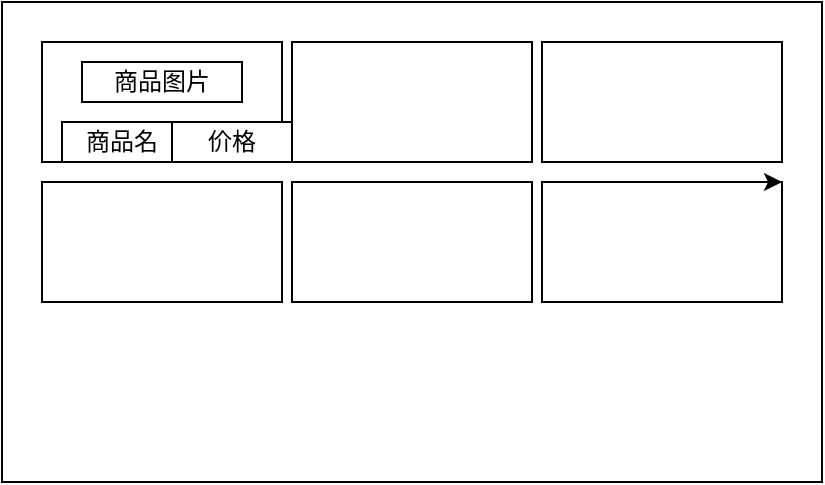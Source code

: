 <mxfile>
    <diagram id="unD0BjAKSSbW9i_PLUOm" name="Page-1">
        <mxGraphModel dx="451" dy="259" grid="1" gridSize="10" guides="1" tooltips="1" connect="1" arrows="1" fold="1" page="1" pageScale="1" pageWidth="850" pageHeight="1100" math="0" shadow="0">
            <root>
                <mxCell id="0"/>
                <mxCell id="1" parent="0"/>
                <mxCell id="2" value="" style="whiteSpace=wrap;html=1;" vertex="1" parent="1">
                    <mxGeometry x="50" y="30" width="410" height="240" as="geometry"/>
                </mxCell>
                <mxCell id="3" value="" style="whiteSpace=wrap;html=1;" vertex="1" parent="1">
                    <mxGeometry x="70" y="50" width="120" height="60" as="geometry"/>
                </mxCell>
                <mxCell id="4" value="" style="whiteSpace=wrap;html=1;" vertex="1" parent="1">
                    <mxGeometry x="195" y="50" width="120" height="60" as="geometry"/>
                </mxCell>
                <mxCell id="5" value="" style="whiteSpace=wrap;html=1;" vertex="1" parent="1">
                    <mxGeometry x="320" y="50" width="120" height="60" as="geometry"/>
                </mxCell>
                <mxCell id="6" value="" style="whiteSpace=wrap;html=1;" vertex="1" parent="1">
                    <mxGeometry x="70" y="120" width="120" height="60" as="geometry"/>
                </mxCell>
                <mxCell id="7" value="" style="whiteSpace=wrap;html=1;" vertex="1" parent="1">
                    <mxGeometry x="195" y="120" width="120" height="60" as="geometry"/>
                </mxCell>
                <mxCell id="8" value="" style="whiteSpace=wrap;html=1;" vertex="1" parent="1">
                    <mxGeometry x="320" y="120" width="120" height="60" as="geometry"/>
                </mxCell>
                <mxCell id="10" style="edgeStyle=none;html=1;exitX=0.5;exitY=0;exitDx=0;exitDy=0;entryX=1;entryY=0;entryDx=0;entryDy=0;" edge="1" parent="1" source="8" target="8">
                    <mxGeometry relative="1" as="geometry"/>
                </mxCell>
                <mxCell id="11" value="商品图片" style="whiteSpace=wrap;html=1;" vertex="1" parent="1">
                    <mxGeometry x="90" y="60" width="80" height="20" as="geometry"/>
                </mxCell>
                <mxCell id="12" value="商品名" style="whiteSpace=wrap;html=1;" vertex="1" parent="1">
                    <mxGeometry x="80" y="90" width="60" height="20" as="geometry"/>
                </mxCell>
                <mxCell id="13" value="价格" style="whiteSpace=wrap;html=1;" vertex="1" parent="1">
                    <mxGeometry x="135" y="90" width="60" height="20" as="geometry"/>
                </mxCell>
            </root>
        </mxGraphModel>
    </diagram>
</mxfile>